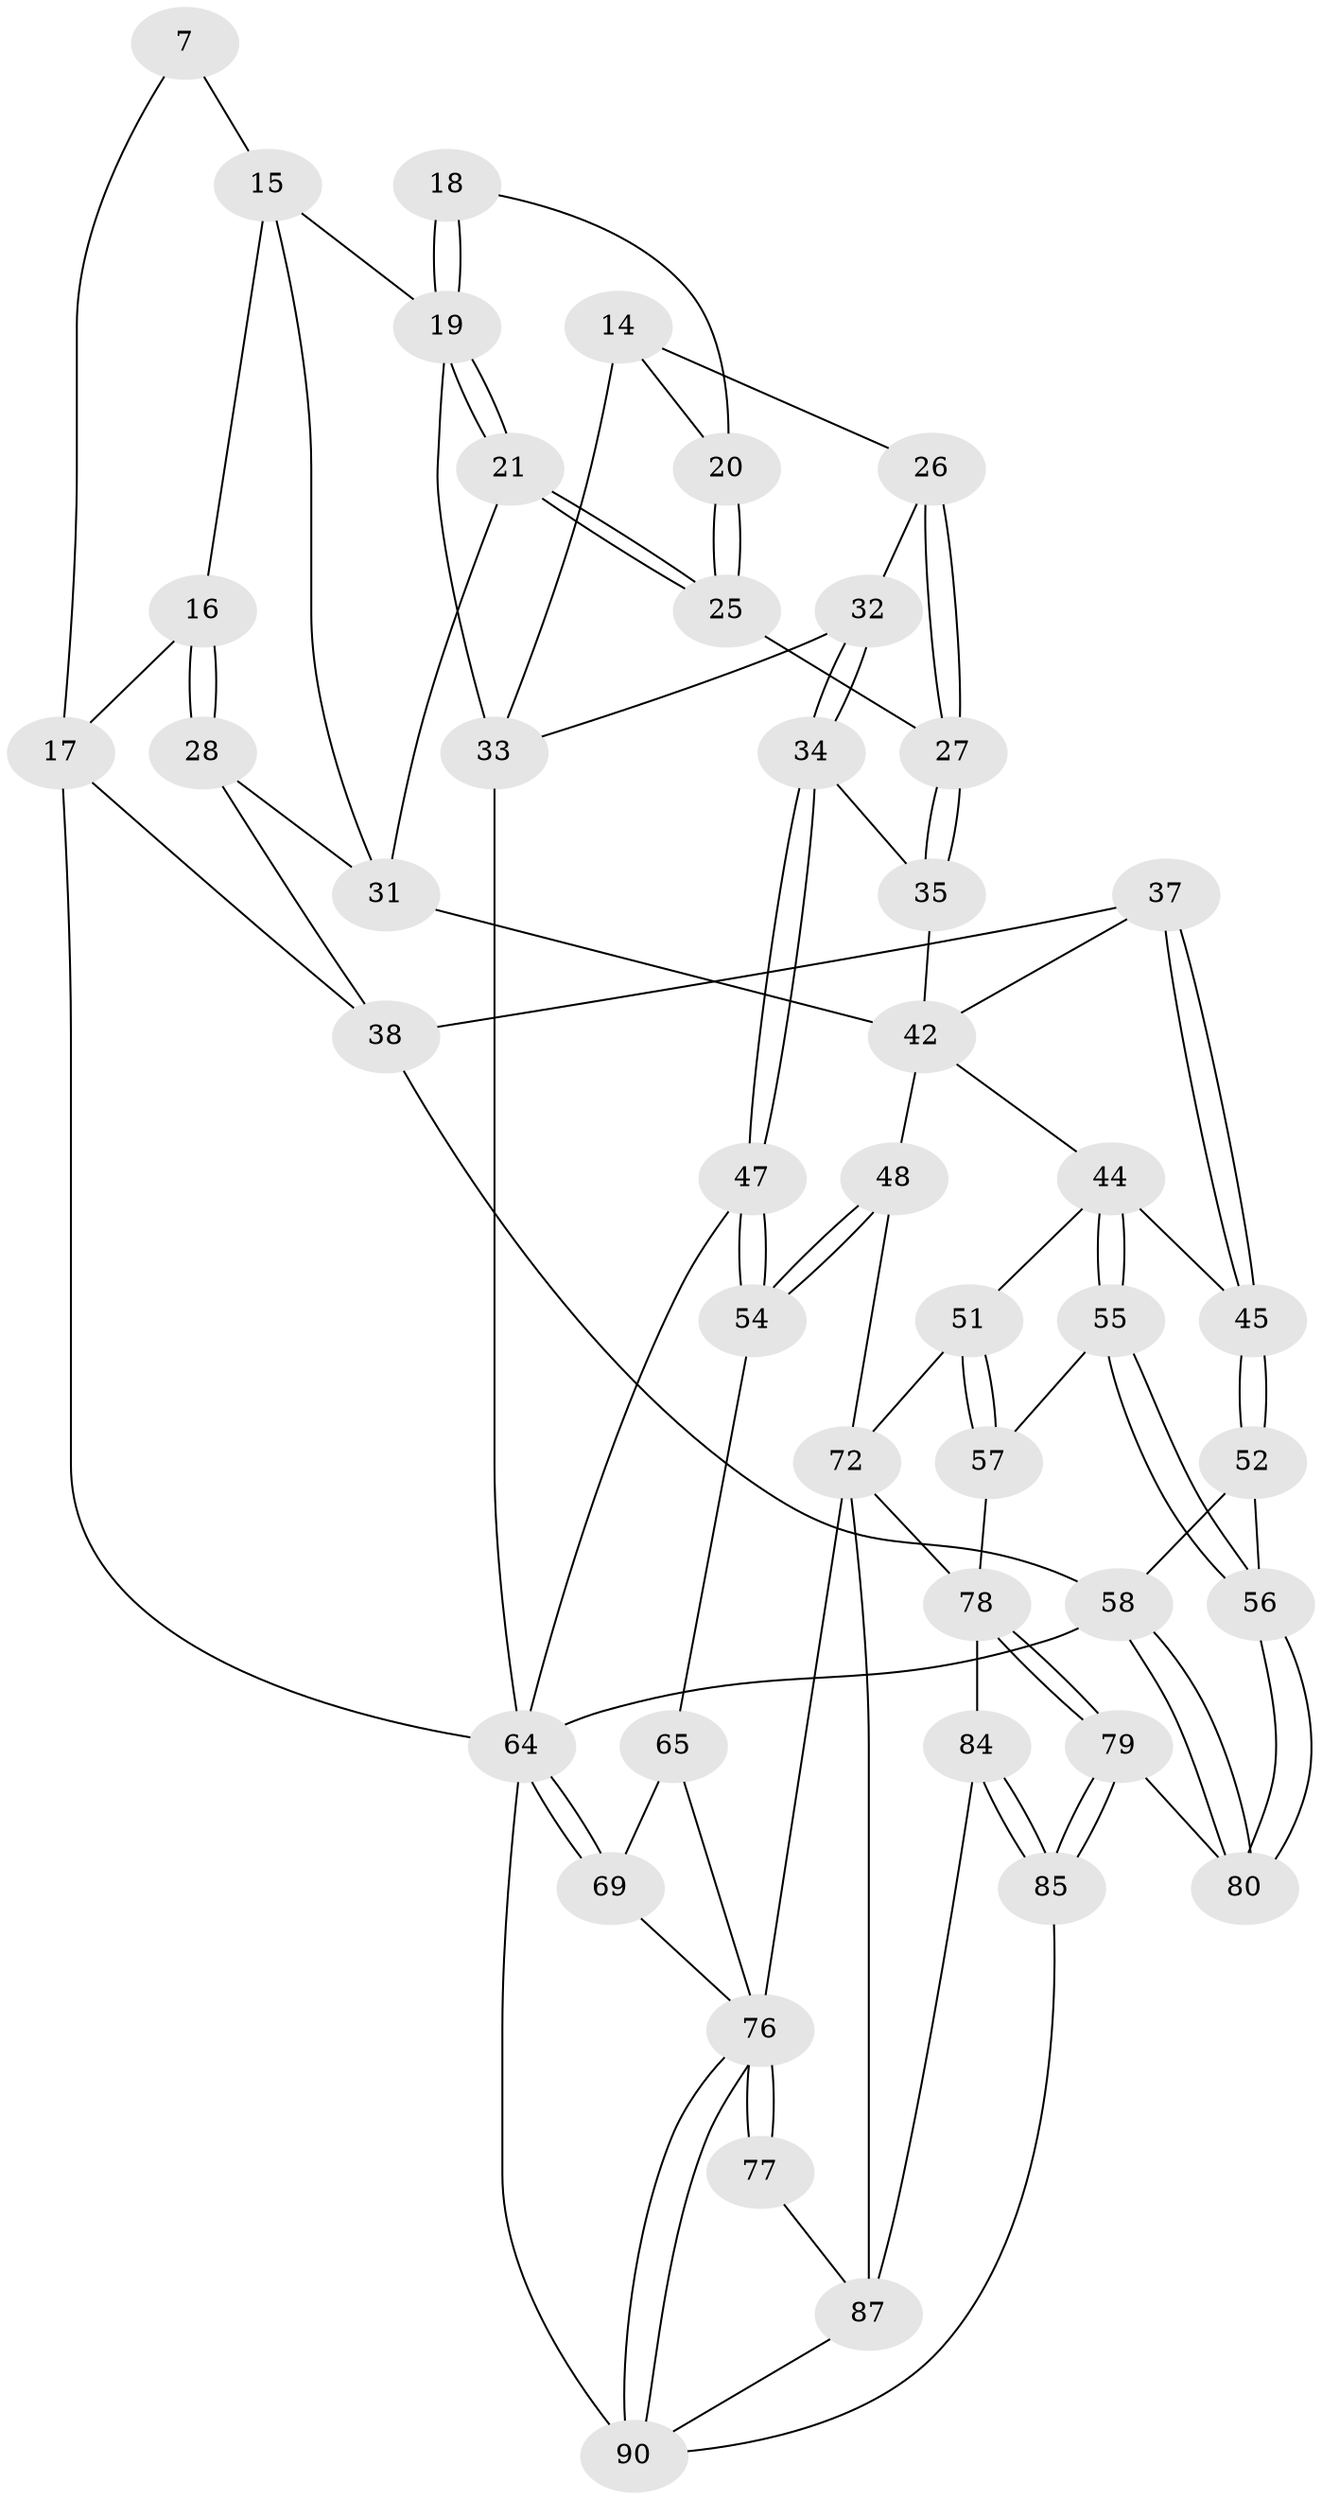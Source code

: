 // original degree distribution, {3: 0.022222222222222223, 4: 0.23333333333333334, 6: 0.2111111111111111, 5: 0.5333333333333333}
// Generated by graph-tools (version 1.1) at 2025/00/03/09/25 05:00:20]
// undirected, 45 vertices, 100 edges
graph export_dot {
graph [start="1"]
  node [color=gray90,style=filled];
  7 [pos="+0.29929282904006665+0"];
  14 [pos="+0.7044105585338333+0.15586077536718537",super="+13"];
  15 [pos="+0.2855235673548073+0.1588585265277685",super="+10"];
  16 [pos="+0.2831075309256579+0.15906866533827674"];
  17 [pos="+0.2002455136539286+0.11157341019733405",super="+6"];
  18 [pos="+0.5557824876480465+0.1737934818567646"];
  19 [pos="+0.4762667896059678+0.19131694688477552",super="+9+12"];
  20 [pos="+0.5829126045763308+0.18976808884316387"];
  21 [pos="+0.4503792222349308+0.30319814131372225"];
  25 [pos="+0.6035184797027978+0.286317097008208"];
  26 [pos="+0.7353416783151641+0.16143218086748568"];
  27 [pos="+0.6463876275345847+0.3051374691117886"];
  28 [pos="+0.26276095336973365+0.2892646770847015"];
  31 [pos="+0.26616363906669177+0.2923863241501102",super="+30"];
  32 [pos="+0.8308219940446957+0.18139507617692463"];
  33 [pos="+1+0",super="+4+2+1+11"];
  34 [pos="+0.8067425947122309+0.42633454270499765"];
  35 [pos="+0.6623928976399256+0.34550486352336457"];
  37 [pos="+0.18619641737345594+0.4488020183104979"];
  38 [pos="+0.13536310006822158+0.39365902045930057",super="+29"];
  42 [pos="+0.37575954064531325+0.4135058326264682",super="+36+40"];
  44 [pos="+0.240392815033438+0.5153551373515963",super="+43"];
  45 [pos="+0.19358759095106162+0.4910011415469192"];
  47 [pos="+0.8289271495934796+0.467515423635312"];
  48 [pos="+0.5364000991425932+0.5729663409931051"];
  51 [pos="+0.3842455531025+0.6879198920404372"];
  52 [pos="+0.062078478226288245+0.6663034980538168"];
  54 [pos="+0.8075492119213428+0.5191689852168024"];
  55 [pos="+0.20602817719854383+0.7369788703022573"];
  56 [pos="+0.16167059957916893+0.7397438451824367"];
  57 [pos="+0.2686071300575438+0.736589579298262"];
  58 [pos="+0+1",super="+53"];
  64 [pos="+1+1",super="+60+63"];
  65 [pos="+0.8086484801456911+0.6734853414250614",super="+62"];
  69 [pos="+0.9782977963793409+0.8687906609374006",super="+68"];
  72 [pos="+0.4089898437946727+0.9569570937115354",super="+71+50"];
  76 [pos="+0.6915306804060114+1",super="+70+67+75"];
  77 [pos="+0.5769190716089645+0.8836258774859058"];
  78 [pos="+0.2165468508707384+0.918943550085652",super="+74+73"];
  79 [pos="+0.14267644347661645+0.8864251545050418"];
  80 [pos="+0.13327992118599633+0.8774166181437042"];
  84 [pos="+0.23497418740235837+0.9750385303483586",super="+83"];
  85 [pos="+0.19581056421189214+1"];
  87 [pos="+0.4302888129039637+1",super="+81+86"];
  90 [pos="+0.7074167872162294+1",super="+89+88"];
  7 -- 17;
  7 -- 15;
  14 -- 20;
  14 -- 33 [weight=2];
  14 -- 26;
  15 -- 16;
  15 -- 31;
  15 -- 19;
  16 -- 17;
  16 -- 28;
  16 -- 28;
  17 -- 64;
  17 -- 38;
  18 -- 19 [weight=2];
  18 -- 19;
  18 -- 20;
  19 -- 21;
  19 -- 21;
  19 -- 33 [weight=2];
  20 -- 25;
  20 -- 25;
  21 -- 25;
  21 -- 25;
  21 -- 31;
  25 -- 27;
  26 -- 27;
  26 -- 27;
  26 -- 32;
  27 -- 35;
  27 -- 35;
  28 -- 31;
  28 -- 38;
  31 -- 42 [weight=2];
  32 -- 33;
  32 -- 34;
  32 -- 34;
  33 -- 64 [weight=3];
  34 -- 35;
  34 -- 47;
  34 -- 47;
  35 -- 42;
  37 -- 38;
  37 -- 45;
  37 -- 45;
  37 -- 42;
  38 -- 58 [weight=2];
  42 -- 44;
  42 -- 48;
  44 -- 45;
  44 -- 55;
  44 -- 55;
  44 -- 51;
  45 -- 52;
  45 -- 52;
  47 -- 54;
  47 -- 54;
  47 -- 64;
  48 -- 54;
  48 -- 54;
  48 -- 72;
  51 -- 57;
  51 -- 57;
  51 -- 72;
  52 -- 56;
  52 -- 58;
  54 -- 65;
  55 -- 56;
  55 -- 56;
  55 -- 57;
  56 -- 80;
  56 -- 80;
  57 -- 78;
  58 -- 80;
  58 -- 80;
  58 -- 64 [weight=2];
  64 -- 69 [weight=2];
  64 -- 69;
  64 -- 90 [weight=2];
  65 -- 69 [weight=2];
  65 -- 76;
  69 -- 76;
  72 -- 76 [weight=2];
  72 -- 87;
  72 -- 78;
  76 -- 77 [weight=2];
  76 -- 77;
  76 -- 90;
  76 -- 90;
  77 -- 87;
  78 -- 79;
  78 -- 79;
  78 -- 84 [weight=2];
  79 -- 80;
  79 -- 85;
  79 -- 85;
  84 -- 85;
  84 -- 85;
  84 -- 87 [weight=2];
  85 -- 90;
  87 -- 90;
}

